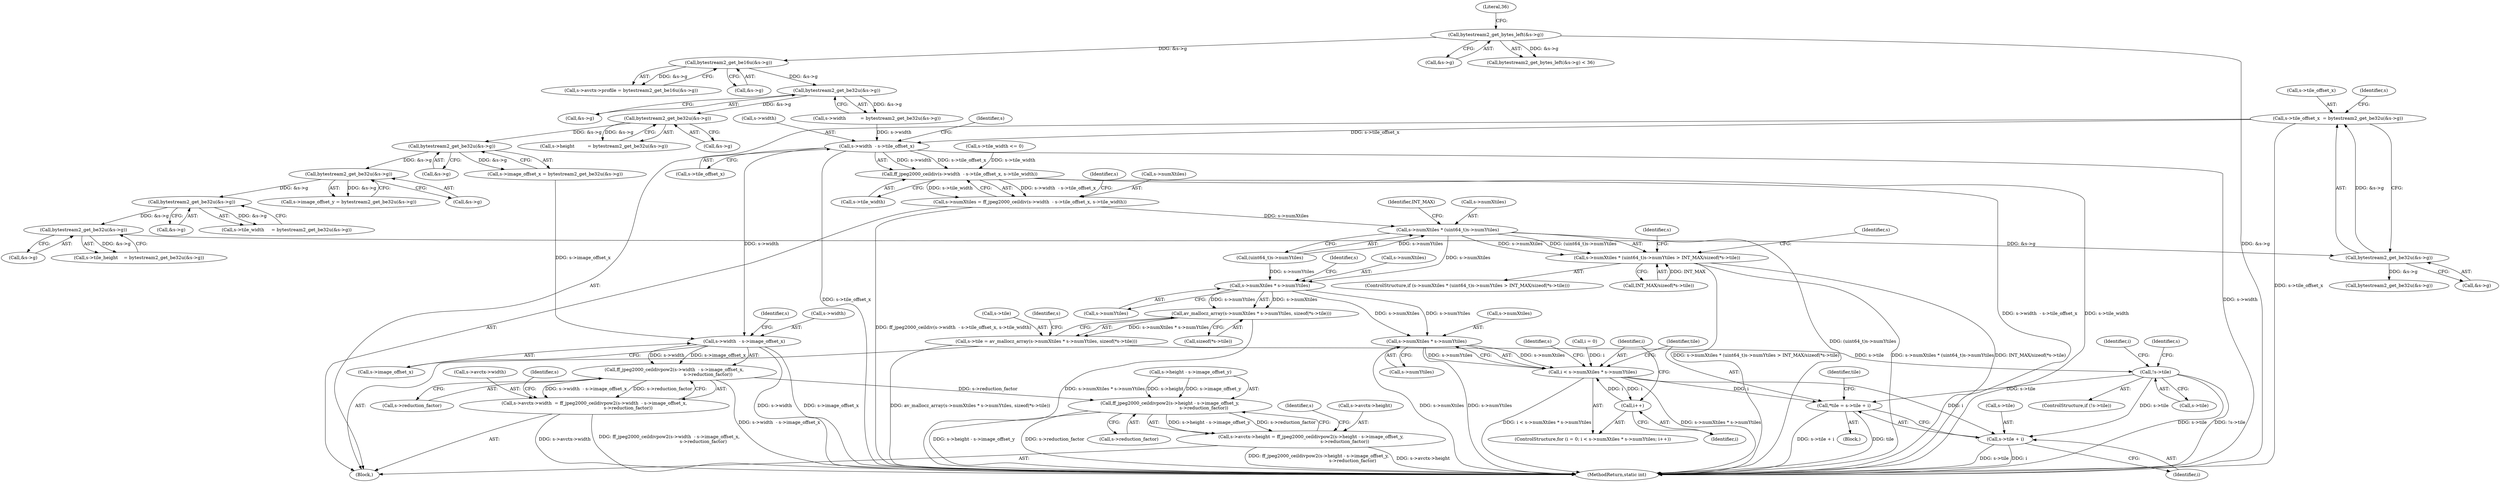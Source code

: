 digraph "0_FFmpeg_8bb11c3ca77b52e05a9ed1496a65f8a76e6e2d8f@pointer" {
"1000204" [label="(Call,s->tile_offset_x  = bytestream2_get_be32u(&s->g))"];
"1000208" [label="(Call,bytestream2_get_be32u(&s->g))"];
"1000199" [label="(Call,bytestream2_get_be32u(&s->g))"];
"1000190" [label="(Call,bytestream2_get_be32u(&s->g))"];
"1000181" [label="(Call,bytestream2_get_be32u(&s->g))"];
"1000172" [label="(Call,bytestream2_get_be32u(&s->g))"];
"1000163" [label="(Call,bytestream2_get_be32u(&s->g))"];
"1000154" [label="(Call,bytestream2_get_be32u(&s->g))"];
"1000145" [label="(Call,bytestream2_get_be16u(&s->g))"];
"1000131" [label="(Call,bytestream2_get_bytes_left(&s->g))"];
"1000438" [label="(Call,s->width  - s->tile_offset_x)"];
"1000437" [label="(Call,ff_jpeg2000_ceildiv(s->width  - s->tile_offset_x, s->tile_width))"];
"1000433" [label="(Call,s->numXtiles = ff_jpeg2000_ceildiv(s->width  - s->tile_offset_x, s->tile_width))"];
"1000465" [label="(Call,s->numXtiles * (uint64_t)s->numYtiles)"];
"1000464" [label="(Call,s->numXtiles * (uint64_t)s->numYtiles > INT_MAX/sizeof(*s->tile))"];
"1000499" [label="(Call,s->numXtiles * s->numYtiles)"];
"1000498" [label="(Call,av_mallocz_array(s->numXtiles * s->numYtiles, sizeof(*s->tile)))"];
"1000494" [label="(Call,s->tile = av_mallocz_array(s->numXtiles * s->numYtiles, sizeof(*s->tile)))"];
"1000512" [label="(Call,!s->tile)"];
"1000546" [label="(Call,*tile = s->tile + i)"];
"1000548" [label="(Call,s->tile + i)"];
"1000535" [label="(Call,s->numXtiles * s->numYtiles)"];
"1000533" [label="(Call,i < s->numXtiles * s->numYtiles)"];
"1000542" [label="(Call,i++)"];
"1000582" [label="(Call,s->width  - s->image_offset_x)"];
"1000581" [label="(Call,ff_jpeg2000_ceildivpow2(s->width  - s->image_offset_x,\n                                               s->reduction_factor))"];
"1000575" [label="(Call,s->avctx->width  = ff_jpeg2000_ceildivpow2(s->width  - s->image_offset_x,\n                                               s->reduction_factor))"];
"1000598" [label="(Call,ff_jpeg2000_ceildivpow2(s->height - s->image_offset_y,\n                                               s->reduction_factor))"];
"1000592" [label="(Call,s->avctx->height = ff_jpeg2000_ceildivpow2(s->height - s->image_offset_y,\n                                               s->reduction_factor))"];
"1000494" [label="(Call,s->tile = av_mallocz_array(s->numXtiles * s->numYtiles, sizeof(*s->tile)))"];
"1000519" [label="(Identifier,s)"];
"1000199" [label="(Call,bytestream2_get_be32u(&s->g))"];
"1000509" [label="(Identifier,s)"];
"1000464" [label="(Call,s->numXtiles * (uint64_t)s->numYtiles > INT_MAX/sizeof(*s->tile))"];
"1000469" [label="(Call,(uint64_t)s->numYtiles)"];
"1000114" [label="(Block,)"];
"1000547" [label="(Identifier,tile)"];
"1000533" [label="(Call,i < s->numXtiles * s->numYtiles)"];
"1000595" [label="(Identifier,s)"];
"1000475" [label="(Identifier,INT_MAX)"];
"1000590" [label="(Identifier,s)"];
"1000506" [label="(Call,sizeof(*s->tile))"];
"1000514" [label="(Identifier,s)"];
"1000500" [label="(Call,s->numXtiles)"];
"1000191" [label="(Call,&s->g)"];
"1000582" [label="(Call,s->width  - s->image_offset_x)"];
"1000555" [label="(Identifier,tile)"];
"1000495" [label="(Call,s->tile)"];
"1000131" [label="(Call,bytestream2_get_bytes_left(&s->g))"];
"1000586" [label="(Call,s->image_offset_x)"];
"1000139" [label="(Call,s->avctx->profile = bytestream2_get_be16u(&s->g))"];
"1000154" [label="(Call,bytestream2_get_be32u(&s->g))"];
"1000614" [label="(Identifier,s)"];
"1000433" [label="(Call,s->numXtiles = ff_jpeg2000_ceildiv(s->width  - s->tile_offset_x, s->tile_width))"];
"1000542" [label="(Call,i++)"];
"1000466" [label="(Call,s->numXtiles)"];
"1000437" [label="(Call,ff_jpeg2000_ceildiv(s->width  - s->tile_offset_x, s->tile_width))"];
"1000530" [label="(Call,i = 0)"];
"1000513" [label="(Call,s->tile)"];
"1000204" [label="(Call,s->tile_offset_x  = bytestream2_get_be32u(&s->g))"];
"1000182" [label="(Call,&s->g)"];
"1000583" [label="(Call,s->width)"];
"1000136" [label="(Literal,36)"];
"1000498" [label="(Call,av_mallocz_array(s->numXtiles * s->numYtiles, sizeof(*s->tile)))"];
"1000205" [label="(Call,s->tile_offset_x)"];
"1000173" [label="(Call,&s->g)"];
"1000531" [label="(Identifier,i)"];
"1000536" [label="(Call,s->numXtiles)"];
"1000150" [label="(Call,s->width          = bytestream2_get_be32u(&s->g))"];
"1000434" [label="(Call,s->numXtiles)"];
"1000581" [label="(Call,ff_jpeg2000_ceildivpow2(s->width  - s->image_offset_x,\n                                               s->reduction_factor))"];
"1000575" [label="(Call,s->avctx->width  = ff_jpeg2000_ceildivpow2(s->width  - s->image_offset_x,\n                                               s->reduction_factor))"];
"1000200" [label="(Call,&s->g)"];
"1000159" [label="(Call,s->height         = bytestream2_get_be32u(&s->g))"];
"1000450" [label="(Identifier,s)"];
"1000546" [label="(Call,*tile = s->tile + i)"];
"1000172" [label="(Call,bytestream2_get_be32u(&s->g))"];
"1000217" [label="(Call,bytestream2_get_be32u(&s->g))"];
"1000499" [label="(Call,s->numXtiles * s->numYtiles)"];
"1000535" [label="(Call,s->numXtiles * s->numYtiles)"];
"1000209" [label="(Call,&s->g)"];
"1000593" [label="(Call,s->avctx->height)"];
"1000164" [label="(Call,&s->g)"];
"1000589" [label="(Call,s->reduction_factor)"];
"1000474" [label="(Call,INT_MAX/sizeof(*s->tile))"];
"1000132" [label="(Call,&s->g)"];
"1000438" [label="(Call,s->width  - s->tile_offset_x)"];
"1000446" [label="(Identifier,s)"];
"1000130" [label="(Call,bytestream2_get_bytes_left(&s->g) < 36)"];
"1000529" [label="(ControlStructure,for (i = 0; i < s->numXtiles * s->numYtiles; i++))"];
"1000463" [label="(ControlStructure,if (s->numXtiles * (uint64_t)s->numYtiles > INT_MAX/sizeof(*s->tile)))"];
"1000439" [label="(Call,s->width)"];
"1000599" [label="(Call,s->height - s->image_offset_y)"];
"1000578" [label="(Identifier,s)"];
"1000511" [label="(ControlStructure,if (!s->tile))"];
"1000190" [label="(Call,bytestream2_get_be32u(&s->g))"];
"1000186" [label="(Call,s->tile_width     = bytestream2_get_be32u(&s->g))"];
"1000208" [label="(Call,bytestream2_get_be32u(&s->g))"];
"1000548" [label="(Call,s->tile + i)"];
"1000779" [label="(MethodReturn,static int)"];
"1000195" [label="(Call,s->tile_height    = bytestream2_get_be32u(&s->g))"];
"1000442" [label="(Call,s->tile_offset_x)"];
"1000576" [label="(Call,s->avctx->width)"];
"1000177" [label="(Call,s->image_offset_y = bytestream2_get_be32u(&s->g))"];
"1000155" [label="(Call,&s->g)"];
"1000549" [label="(Call,s->tile)"];
"1000146" [label="(Call,&s->g)"];
"1000503" [label="(Call,s->numYtiles)"];
"1000496" [label="(Identifier,s)"];
"1000539" [label="(Call,s->numYtiles)"];
"1000145" [label="(Call,bytestream2_get_be16u(&s->g))"];
"1000267" [label="(Call,s->tile_width <= 0)"];
"1000163" [label="(Call,bytestream2_get_be32u(&s->g))"];
"1000465" [label="(Call,s->numXtiles * (uint64_t)s->numYtiles)"];
"1000512" [label="(Call,!s->tile)"];
"1000534" [label="(Identifier,i)"];
"1000168" [label="(Call,s->image_offset_x = bytestream2_get_be32u(&s->g))"];
"1000552" [label="(Identifier,i)"];
"1000598" [label="(Call,ff_jpeg2000_ceildivpow2(s->height - s->image_offset_y,\n                                               s->reduction_factor))"];
"1000544" [label="(Block,)"];
"1000592" [label="(Call,s->avctx->height = ff_jpeg2000_ceildivpow2(s->height - s->image_offset_y,\n                                               s->reduction_factor))"];
"1000606" [label="(Call,s->reduction_factor)"];
"1000445" [label="(Call,s->tile_width)"];
"1000181" [label="(Call,bytestream2_get_be32u(&s->g))"];
"1000543" [label="(Identifier,i)"];
"1000484" [label="(Identifier,s)"];
"1000215" [label="(Identifier,s)"];
"1000204" -> "1000114"  [label="AST: "];
"1000204" -> "1000208"  [label="CFG: "];
"1000205" -> "1000204"  [label="AST: "];
"1000208" -> "1000204"  [label="AST: "];
"1000215" -> "1000204"  [label="CFG: "];
"1000204" -> "1000779"  [label="DDG: s->tile_offset_x"];
"1000208" -> "1000204"  [label="DDG: &s->g"];
"1000204" -> "1000438"  [label="DDG: s->tile_offset_x"];
"1000208" -> "1000209"  [label="CFG: "];
"1000209" -> "1000208"  [label="AST: "];
"1000199" -> "1000208"  [label="DDG: &s->g"];
"1000208" -> "1000217"  [label="DDG: &s->g"];
"1000199" -> "1000195"  [label="AST: "];
"1000199" -> "1000200"  [label="CFG: "];
"1000200" -> "1000199"  [label="AST: "];
"1000195" -> "1000199"  [label="CFG: "];
"1000199" -> "1000195"  [label="DDG: &s->g"];
"1000190" -> "1000199"  [label="DDG: &s->g"];
"1000190" -> "1000186"  [label="AST: "];
"1000190" -> "1000191"  [label="CFG: "];
"1000191" -> "1000190"  [label="AST: "];
"1000186" -> "1000190"  [label="CFG: "];
"1000190" -> "1000186"  [label="DDG: &s->g"];
"1000181" -> "1000190"  [label="DDG: &s->g"];
"1000181" -> "1000177"  [label="AST: "];
"1000181" -> "1000182"  [label="CFG: "];
"1000182" -> "1000181"  [label="AST: "];
"1000177" -> "1000181"  [label="CFG: "];
"1000181" -> "1000177"  [label="DDG: &s->g"];
"1000172" -> "1000181"  [label="DDG: &s->g"];
"1000172" -> "1000168"  [label="AST: "];
"1000172" -> "1000173"  [label="CFG: "];
"1000173" -> "1000172"  [label="AST: "];
"1000168" -> "1000172"  [label="CFG: "];
"1000172" -> "1000168"  [label="DDG: &s->g"];
"1000163" -> "1000172"  [label="DDG: &s->g"];
"1000163" -> "1000159"  [label="AST: "];
"1000163" -> "1000164"  [label="CFG: "];
"1000164" -> "1000163"  [label="AST: "];
"1000159" -> "1000163"  [label="CFG: "];
"1000163" -> "1000159"  [label="DDG: &s->g"];
"1000154" -> "1000163"  [label="DDG: &s->g"];
"1000154" -> "1000150"  [label="AST: "];
"1000154" -> "1000155"  [label="CFG: "];
"1000155" -> "1000154"  [label="AST: "];
"1000150" -> "1000154"  [label="CFG: "];
"1000154" -> "1000150"  [label="DDG: &s->g"];
"1000145" -> "1000154"  [label="DDG: &s->g"];
"1000145" -> "1000139"  [label="AST: "];
"1000145" -> "1000146"  [label="CFG: "];
"1000146" -> "1000145"  [label="AST: "];
"1000139" -> "1000145"  [label="CFG: "];
"1000145" -> "1000139"  [label="DDG: &s->g"];
"1000131" -> "1000145"  [label="DDG: &s->g"];
"1000131" -> "1000130"  [label="AST: "];
"1000131" -> "1000132"  [label="CFG: "];
"1000132" -> "1000131"  [label="AST: "];
"1000136" -> "1000131"  [label="CFG: "];
"1000131" -> "1000779"  [label="DDG: &s->g"];
"1000131" -> "1000130"  [label="DDG: &s->g"];
"1000438" -> "1000437"  [label="AST: "];
"1000438" -> "1000442"  [label="CFG: "];
"1000439" -> "1000438"  [label="AST: "];
"1000442" -> "1000438"  [label="AST: "];
"1000446" -> "1000438"  [label="CFG: "];
"1000438" -> "1000779"  [label="DDG: s->tile_offset_x"];
"1000438" -> "1000779"  [label="DDG: s->width"];
"1000438" -> "1000437"  [label="DDG: s->width"];
"1000438" -> "1000437"  [label="DDG: s->tile_offset_x"];
"1000150" -> "1000438"  [label="DDG: s->width"];
"1000438" -> "1000582"  [label="DDG: s->width"];
"1000437" -> "1000433"  [label="AST: "];
"1000437" -> "1000445"  [label="CFG: "];
"1000445" -> "1000437"  [label="AST: "];
"1000433" -> "1000437"  [label="CFG: "];
"1000437" -> "1000779"  [label="DDG: s->width  - s->tile_offset_x"];
"1000437" -> "1000779"  [label="DDG: s->tile_width"];
"1000437" -> "1000433"  [label="DDG: s->width  - s->tile_offset_x"];
"1000437" -> "1000433"  [label="DDG: s->tile_width"];
"1000267" -> "1000437"  [label="DDG: s->tile_width"];
"1000433" -> "1000114"  [label="AST: "];
"1000434" -> "1000433"  [label="AST: "];
"1000450" -> "1000433"  [label="CFG: "];
"1000433" -> "1000779"  [label="DDG: ff_jpeg2000_ceildiv(s->width  - s->tile_offset_x, s->tile_width)"];
"1000433" -> "1000465"  [label="DDG: s->numXtiles"];
"1000465" -> "1000464"  [label="AST: "];
"1000465" -> "1000469"  [label="CFG: "];
"1000466" -> "1000465"  [label="AST: "];
"1000469" -> "1000465"  [label="AST: "];
"1000475" -> "1000465"  [label="CFG: "];
"1000465" -> "1000779"  [label="DDG: (uint64_t)s->numYtiles"];
"1000465" -> "1000464"  [label="DDG: s->numXtiles"];
"1000465" -> "1000464"  [label="DDG: (uint64_t)s->numYtiles"];
"1000469" -> "1000465"  [label="DDG: s->numYtiles"];
"1000465" -> "1000499"  [label="DDG: s->numXtiles"];
"1000464" -> "1000463"  [label="AST: "];
"1000464" -> "1000474"  [label="CFG: "];
"1000474" -> "1000464"  [label="AST: "];
"1000484" -> "1000464"  [label="CFG: "];
"1000496" -> "1000464"  [label="CFG: "];
"1000464" -> "1000779"  [label="DDG: s->numXtiles * (uint64_t)s->numYtiles"];
"1000464" -> "1000779"  [label="DDG: INT_MAX/sizeof(*s->tile)"];
"1000464" -> "1000779"  [label="DDG: s->numXtiles * (uint64_t)s->numYtiles > INT_MAX/sizeof(*s->tile)"];
"1000474" -> "1000464"  [label="DDG: INT_MAX"];
"1000499" -> "1000498"  [label="AST: "];
"1000499" -> "1000503"  [label="CFG: "];
"1000500" -> "1000499"  [label="AST: "];
"1000503" -> "1000499"  [label="AST: "];
"1000509" -> "1000499"  [label="CFG: "];
"1000499" -> "1000498"  [label="DDG: s->numXtiles"];
"1000499" -> "1000498"  [label="DDG: s->numYtiles"];
"1000469" -> "1000499"  [label="DDG: s->numYtiles"];
"1000499" -> "1000535"  [label="DDG: s->numXtiles"];
"1000499" -> "1000535"  [label="DDG: s->numYtiles"];
"1000498" -> "1000494"  [label="AST: "];
"1000498" -> "1000506"  [label="CFG: "];
"1000506" -> "1000498"  [label="AST: "];
"1000494" -> "1000498"  [label="CFG: "];
"1000498" -> "1000779"  [label="DDG: s->numXtiles * s->numYtiles"];
"1000498" -> "1000494"  [label="DDG: s->numXtiles * s->numYtiles"];
"1000494" -> "1000114"  [label="AST: "];
"1000495" -> "1000494"  [label="AST: "];
"1000514" -> "1000494"  [label="CFG: "];
"1000494" -> "1000779"  [label="DDG: av_mallocz_array(s->numXtiles * s->numYtiles, sizeof(*s->tile))"];
"1000494" -> "1000512"  [label="DDG: s->tile"];
"1000512" -> "1000511"  [label="AST: "];
"1000512" -> "1000513"  [label="CFG: "];
"1000513" -> "1000512"  [label="AST: "];
"1000519" -> "1000512"  [label="CFG: "];
"1000531" -> "1000512"  [label="CFG: "];
"1000512" -> "1000779"  [label="DDG: s->tile"];
"1000512" -> "1000779"  [label="DDG: !s->tile"];
"1000512" -> "1000546"  [label="DDG: s->tile"];
"1000512" -> "1000548"  [label="DDG: s->tile"];
"1000546" -> "1000544"  [label="AST: "];
"1000546" -> "1000548"  [label="CFG: "];
"1000547" -> "1000546"  [label="AST: "];
"1000548" -> "1000546"  [label="AST: "];
"1000555" -> "1000546"  [label="CFG: "];
"1000546" -> "1000779"  [label="DDG: s->tile + i"];
"1000546" -> "1000779"  [label="DDG: tile"];
"1000533" -> "1000546"  [label="DDG: i"];
"1000548" -> "1000552"  [label="CFG: "];
"1000549" -> "1000548"  [label="AST: "];
"1000552" -> "1000548"  [label="AST: "];
"1000548" -> "1000779"  [label="DDG: s->tile"];
"1000548" -> "1000779"  [label="DDG: i"];
"1000533" -> "1000548"  [label="DDG: i"];
"1000535" -> "1000533"  [label="AST: "];
"1000535" -> "1000539"  [label="CFG: "];
"1000536" -> "1000535"  [label="AST: "];
"1000539" -> "1000535"  [label="AST: "];
"1000533" -> "1000535"  [label="CFG: "];
"1000535" -> "1000779"  [label="DDG: s->numXtiles"];
"1000535" -> "1000779"  [label="DDG: s->numYtiles"];
"1000535" -> "1000533"  [label="DDG: s->numXtiles"];
"1000535" -> "1000533"  [label="DDG: s->numYtiles"];
"1000533" -> "1000529"  [label="AST: "];
"1000534" -> "1000533"  [label="AST: "];
"1000547" -> "1000533"  [label="CFG: "];
"1000578" -> "1000533"  [label="CFG: "];
"1000533" -> "1000779"  [label="DDG: i < s->numXtiles * s->numYtiles"];
"1000533" -> "1000779"  [label="DDG: s->numXtiles * s->numYtiles"];
"1000530" -> "1000533"  [label="DDG: i"];
"1000542" -> "1000533"  [label="DDG: i"];
"1000533" -> "1000542"  [label="DDG: i"];
"1000542" -> "1000529"  [label="AST: "];
"1000542" -> "1000543"  [label="CFG: "];
"1000543" -> "1000542"  [label="AST: "];
"1000534" -> "1000542"  [label="CFG: "];
"1000582" -> "1000581"  [label="AST: "];
"1000582" -> "1000586"  [label="CFG: "];
"1000583" -> "1000582"  [label="AST: "];
"1000586" -> "1000582"  [label="AST: "];
"1000590" -> "1000582"  [label="CFG: "];
"1000582" -> "1000779"  [label="DDG: s->width"];
"1000582" -> "1000779"  [label="DDG: s->image_offset_x"];
"1000582" -> "1000581"  [label="DDG: s->width"];
"1000582" -> "1000581"  [label="DDG: s->image_offset_x"];
"1000168" -> "1000582"  [label="DDG: s->image_offset_x"];
"1000581" -> "1000575"  [label="AST: "];
"1000581" -> "1000589"  [label="CFG: "];
"1000589" -> "1000581"  [label="AST: "];
"1000575" -> "1000581"  [label="CFG: "];
"1000581" -> "1000779"  [label="DDG: s->width  - s->image_offset_x"];
"1000581" -> "1000575"  [label="DDG: s->width  - s->image_offset_x"];
"1000581" -> "1000575"  [label="DDG: s->reduction_factor"];
"1000581" -> "1000598"  [label="DDG: s->reduction_factor"];
"1000575" -> "1000114"  [label="AST: "];
"1000576" -> "1000575"  [label="AST: "];
"1000595" -> "1000575"  [label="CFG: "];
"1000575" -> "1000779"  [label="DDG: ff_jpeg2000_ceildivpow2(s->width  - s->image_offset_x,\n                                               s->reduction_factor)"];
"1000575" -> "1000779"  [label="DDG: s->avctx->width"];
"1000598" -> "1000592"  [label="AST: "];
"1000598" -> "1000606"  [label="CFG: "];
"1000599" -> "1000598"  [label="AST: "];
"1000606" -> "1000598"  [label="AST: "];
"1000592" -> "1000598"  [label="CFG: "];
"1000598" -> "1000779"  [label="DDG: s->height - s->image_offset_y"];
"1000598" -> "1000779"  [label="DDG: s->reduction_factor"];
"1000598" -> "1000592"  [label="DDG: s->height - s->image_offset_y"];
"1000598" -> "1000592"  [label="DDG: s->reduction_factor"];
"1000599" -> "1000598"  [label="DDG: s->height"];
"1000599" -> "1000598"  [label="DDG: s->image_offset_y"];
"1000592" -> "1000114"  [label="AST: "];
"1000593" -> "1000592"  [label="AST: "];
"1000614" -> "1000592"  [label="CFG: "];
"1000592" -> "1000779"  [label="DDG: ff_jpeg2000_ceildivpow2(s->height - s->image_offset_y,\n                                               s->reduction_factor)"];
"1000592" -> "1000779"  [label="DDG: s->avctx->height"];
}
